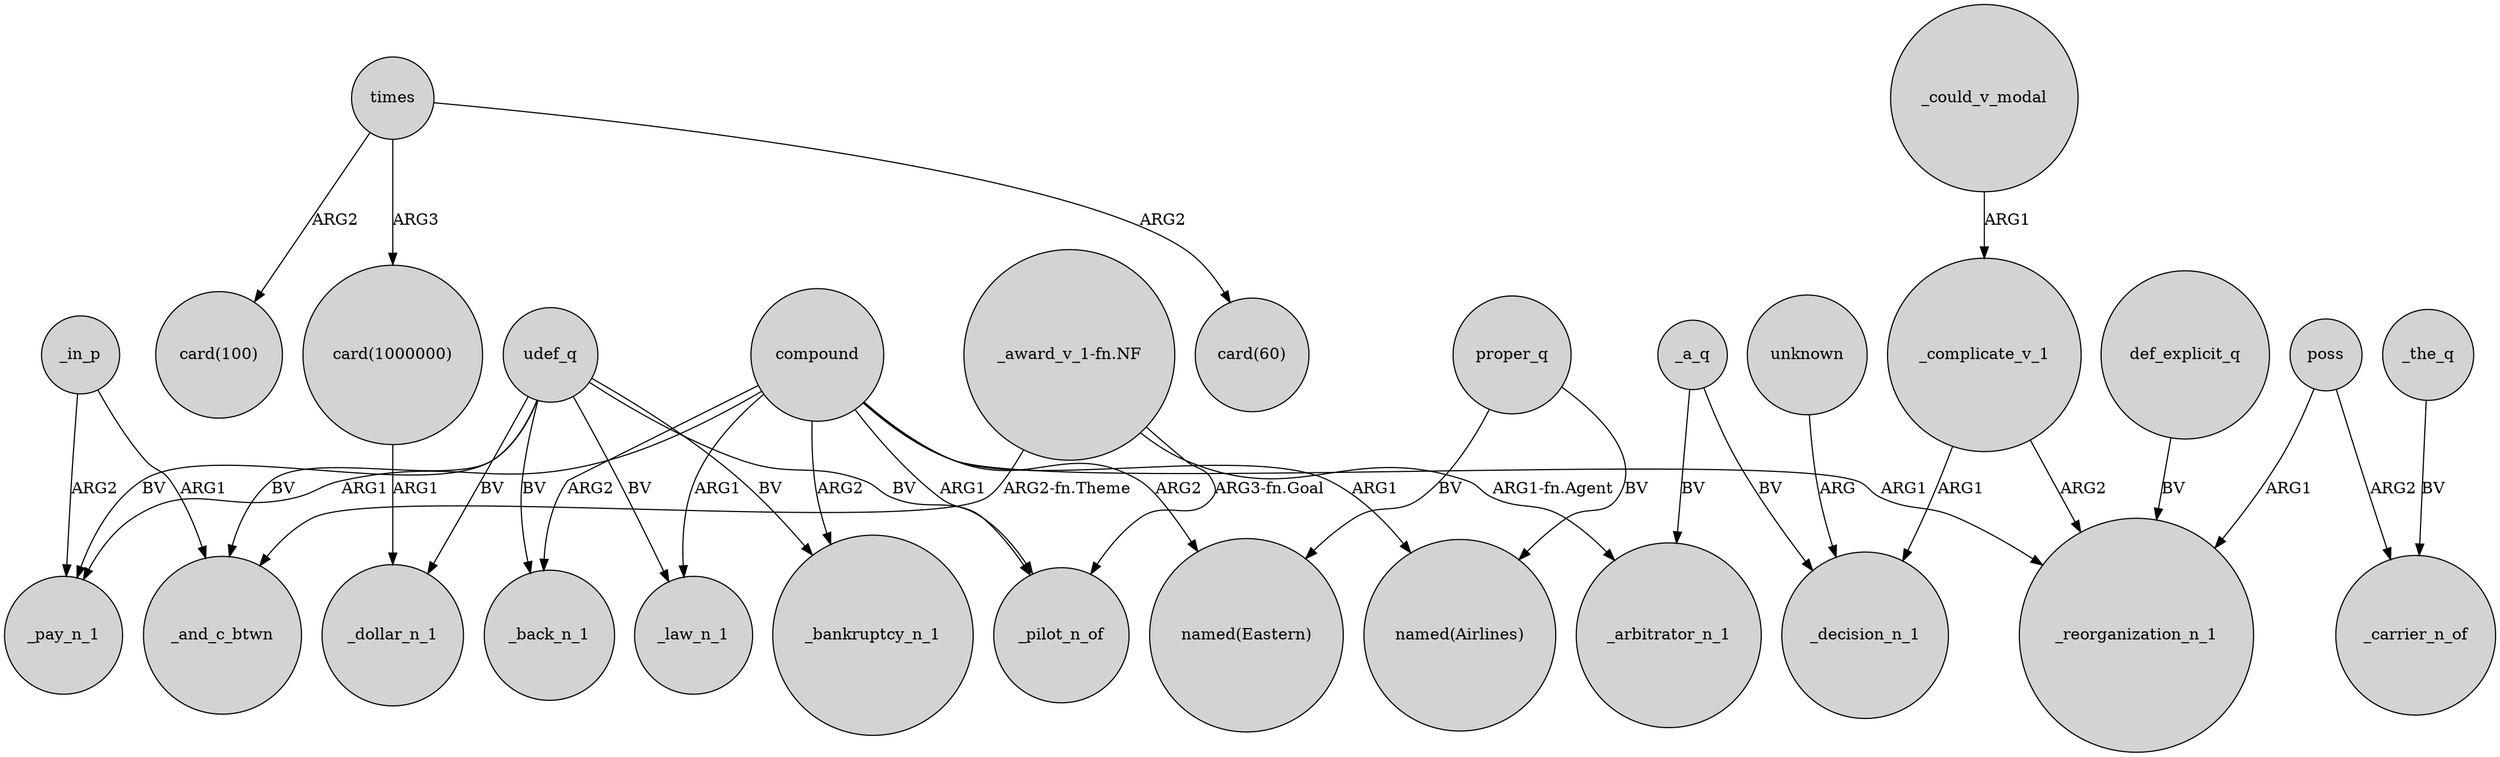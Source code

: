digraph {
	node [shape=circle style=filled]
	"card(1000000)" -> _dollar_n_1 [label=ARG1]
	_the_q -> _carrier_n_of [label=BV]
	udef_q -> _bankruptcy_n_1 [label=BV]
	times -> "card(100)" [label=ARG2]
	_in_p -> _pay_n_1 [label=ARG2]
	compound -> _reorganization_n_1 [label=ARG1]
	_complicate_v_1 -> _reorganization_n_1 [label=ARG2]
	udef_q -> _back_n_1 [label=BV]
	compound -> _bankruptcy_n_1 [label=ARG2]
	_in_p -> _and_c_btwn [label=ARG1]
	compound -> _pay_n_1 [label=ARG1]
	compound -> "named(Eastern)" [label=ARG2]
	poss -> _carrier_n_of [label=ARG2]
	compound -> "named(Airlines)" [label=ARG1]
	udef_q -> _law_n_1 [label=BV]
	proper_q -> "named(Eastern)" [label=BV]
	_could_v_modal -> _complicate_v_1 [label=ARG1]
	times -> "card(60)" [label=ARG2]
	"_award_v_1-fn.NF" -> _pilot_n_of [label="ARG3-fn.Goal"]
	compound -> _pilot_n_of [label=ARG1]
	"_award_v_1-fn.NF" -> _arbitrator_n_1 [label="ARG1-fn.Agent"]
	_complicate_v_1 -> _decision_n_1 [label=ARG1]
	poss -> _reorganization_n_1 [label=ARG1]
	udef_q -> _pilot_n_of [label=BV]
	times -> "card(1000000)" [label=ARG3]
	_a_q -> _decision_n_1 [label=BV]
	compound -> _back_n_1 [label=ARG2]
	unknown -> _decision_n_1 [label=ARG]
	_a_q -> _arbitrator_n_1 [label=BV]
	proper_q -> "named(Airlines)" [label=BV]
	"_award_v_1-fn.NF" -> _and_c_btwn [label="ARG2-fn.Theme"]
	compound -> _law_n_1 [label=ARG1]
	udef_q -> _and_c_btwn [label=BV]
	def_explicit_q -> _reorganization_n_1 [label=BV]
	udef_q -> _dollar_n_1 [label=BV]
	udef_q -> _pay_n_1 [label=BV]
}
